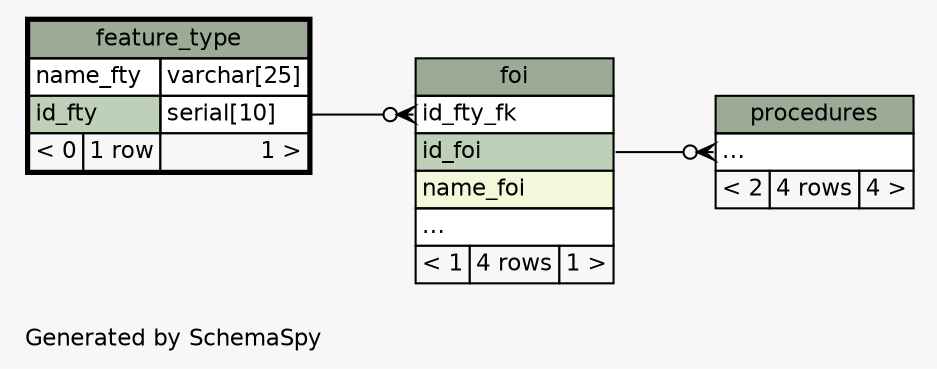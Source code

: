 // dot 2.36.0 on Linux 3.16.7-031607-generic
// SchemaSpy rev Unknown
digraph "twoDegreesRelationshipsDiagram" {
  graph [
    rankdir="RL"
    bgcolor="#f7f7f7"
    label="\nGenerated by SchemaSpy"
    labeljust="l"
    nodesep="0.18"
    ranksep="0.46"
    fontname="Helvetica"
    fontsize="11"
  ];
  node [
    fontname="Helvetica"
    fontsize="11"
    shape="plaintext"
  ];
  edge [
    arrowsize="0.8"
  ];
  "foi":"id_fty_fk":w -> "feature_type":"id_fty.type":e [arrowhead=none dir=back arrowtail=crowodot];
  "procedures":"elipses":w -> "foi":"id_foi":e [arrowhead=none dir=back arrowtail=crowodot];
  "feature_type" [
    label=<
    <TABLE BORDER="2" CELLBORDER="1" CELLSPACING="0" BGCOLOR="#ffffff">
      <TR><TD COLSPAN="3" BGCOLOR="#9bab96" ALIGN="CENTER">feature_type</TD></TR>
      <TR><TD PORT="name_fty" COLSPAN="2" ALIGN="LEFT">name_fty</TD><TD PORT="name_fty.type" ALIGN="LEFT">varchar[25]</TD></TR>
      <TR><TD PORT="id_fty" COLSPAN="2" BGCOLOR="#bed1b8" ALIGN="LEFT">id_fty</TD><TD PORT="id_fty.type" ALIGN="LEFT">serial[10]</TD></TR>
      <TR><TD ALIGN="LEFT" BGCOLOR="#f7f7f7">&lt; 0</TD><TD ALIGN="RIGHT" BGCOLOR="#f7f7f7">1 row</TD><TD ALIGN="RIGHT" BGCOLOR="#f7f7f7">1 &gt;</TD></TR>
    </TABLE>>
    URL="feature_type.html"
    tooltip="feature_type"
  ];
  "foi" [
    label=<
    <TABLE BORDER="0" CELLBORDER="1" CELLSPACING="0" BGCOLOR="#ffffff">
      <TR><TD COLSPAN="3" BGCOLOR="#9bab96" ALIGN="CENTER">foi</TD></TR>
      <TR><TD PORT="id_fty_fk" COLSPAN="3" ALIGN="LEFT">id_fty_fk</TD></TR>
      <TR><TD PORT="id_foi" COLSPAN="3" BGCOLOR="#bed1b8" ALIGN="LEFT">id_foi</TD></TR>
      <TR><TD PORT="name_foi" COLSPAN="3" BGCOLOR="#f4f7da" ALIGN="LEFT">name_foi</TD></TR>
      <TR><TD PORT="elipses" COLSPAN="3" ALIGN="LEFT">...</TD></TR>
      <TR><TD ALIGN="LEFT" BGCOLOR="#f7f7f7">&lt; 1</TD><TD ALIGN="RIGHT" BGCOLOR="#f7f7f7">4 rows</TD><TD ALIGN="RIGHT" BGCOLOR="#f7f7f7">1 &gt;</TD></TR>
    </TABLE>>
    URL="foi.html"
    tooltip="foi"
  ];
  "procedures" [
    label=<
    <TABLE BORDER="0" CELLBORDER="1" CELLSPACING="0" BGCOLOR="#ffffff">
      <TR><TD COLSPAN="3" BGCOLOR="#9bab96" ALIGN="CENTER">procedures</TD></TR>
      <TR><TD PORT="elipses" COLSPAN="3" ALIGN="LEFT">...</TD></TR>
      <TR><TD ALIGN="LEFT" BGCOLOR="#f7f7f7">&lt; 2</TD><TD ALIGN="RIGHT" BGCOLOR="#f7f7f7">4 rows</TD><TD ALIGN="RIGHT" BGCOLOR="#f7f7f7">4 &gt;</TD></TR>
    </TABLE>>
    URL="procedures.html"
    tooltip="procedures"
  ];
}
